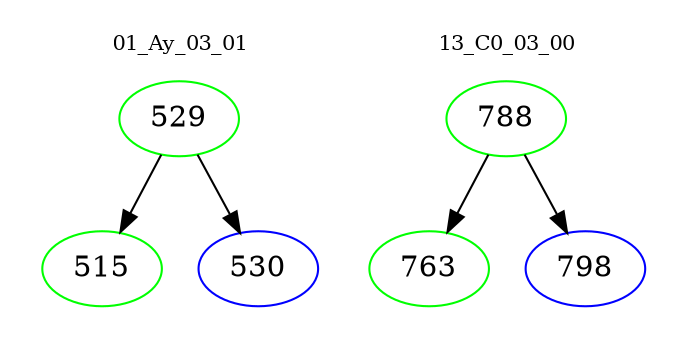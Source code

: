 digraph{
subgraph cluster_0 {
color = white
label = "01_Ay_03_01";
fontsize=10;
T0_529 [label="529", color="green"]
T0_529 -> T0_515 [color="black"]
T0_515 [label="515", color="green"]
T0_529 -> T0_530 [color="black"]
T0_530 [label="530", color="blue"]
}
subgraph cluster_1 {
color = white
label = "13_C0_03_00";
fontsize=10;
T1_788 [label="788", color="green"]
T1_788 -> T1_763 [color="black"]
T1_763 [label="763", color="green"]
T1_788 -> T1_798 [color="black"]
T1_798 [label="798", color="blue"]
}
}
